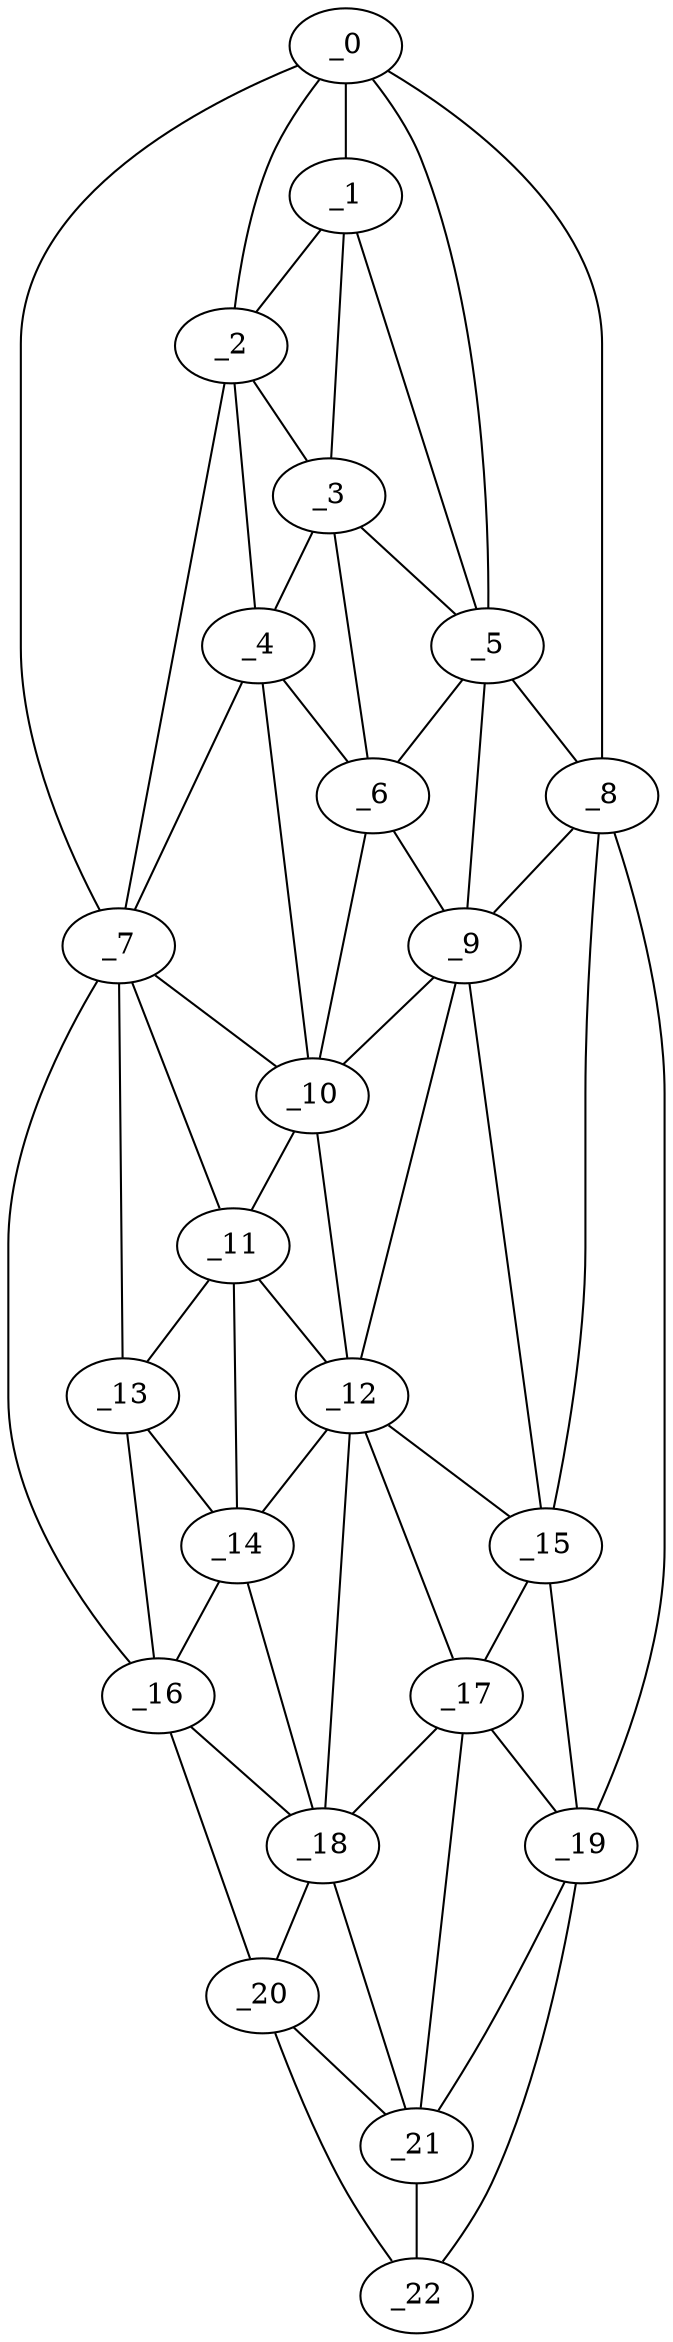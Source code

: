 graph "obj3__0.gxl" {
	_0	 [x=5,
		y=69];
	_1	 [x=19,
		y=66];
	_0 -- _1	 [valence=1];
	_2	 [x=25,
		y=58];
	_0 -- _2	 [valence=1];
	_5	 [x=40,
		y=74];
	_0 -- _5	 [valence=2];
	_7	 [x=49,
		y=42];
	_0 -- _7	 [valence=1];
	_8	 [x=51,
		y=76];
	_0 -- _8	 [valence=1];
	_1 -- _2	 [valence=2];
	_3	 [x=36,
		y=70];
	_1 -- _3	 [valence=2];
	_1 -- _5	 [valence=1];
	_2 -- _3	 [valence=2];
	_4	 [x=40,
		y=55];
	_2 -- _4	 [valence=2];
	_2 -- _7	 [valence=2];
	_3 -- _4	 [valence=2];
	_3 -- _5	 [valence=1];
	_6	 [x=46,
		y=60];
	_3 -- _6	 [valence=2];
	_4 -- _6	 [valence=2];
	_4 -- _7	 [valence=1];
	_10	 [x=55,
		y=54];
	_4 -- _10	 [valence=2];
	_5 -- _6	 [valence=2];
	_5 -- _8	 [valence=2];
	_9	 [x=54,
		y=68];
	_5 -- _9	 [valence=2];
	_6 -- _9	 [valence=1];
	_6 -- _10	 [valence=2];
	_7 -- _10	 [valence=1];
	_11	 [x=72,
		y=44];
	_7 -- _11	 [valence=2];
	_13	 [x=80,
		y=39];
	_7 -- _13	 [valence=2];
	_16	 [x=92,
		y=37];
	_7 -- _16	 [valence=1];
	_8 -- _9	 [valence=2];
	_15	 [x=86,
		y=79];
	_8 -- _15	 [valence=2];
	_19	 [x=116,
		y=82];
	_8 -- _19	 [valence=1];
	_9 -- _10	 [valence=2];
	_12	 [x=79,
		y=56];
	_9 -- _12	 [valence=2];
	_9 -- _15	 [valence=1];
	_10 -- _11	 [valence=1];
	_10 -- _12	 [valence=2];
	_11 -- _12	 [valence=2];
	_11 -- _13	 [valence=2];
	_14	 [x=82,
		y=50];
	_11 -- _14	 [valence=2];
	_12 -- _14	 [valence=1];
	_12 -- _15	 [valence=1];
	_17	 [x=93,
		y=76];
	_12 -- _17	 [valence=2];
	_18	 [x=100,
		y=54];
	_12 -- _18	 [valence=1];
	_13 -- _14	 [valence=2];
	_13 -- _16	 [valence=2];
	_14 -- _16	 [valence=2];
	_14 -- _18	 [valence=2];
	_15 -- _17	 [valence=2];
	_15 -- _19	 [valence=1];
	_16 -- _18	 [valence=2];
	_20	 [x=122,
		y=59];
	_16 -- _20	 [valence=1];
	_17 -- _18	 [valence=1];
	_17 -- _19	 [valence=2];
	_21	 [x=122,
		y=66];
	_17 -- _21	 [valence=2];
	_18 -- _20	 [valence=2];
	_18 -- _21	 [valence=2];
	_19 -- _21	 [valence=2];
	_22	 [x=127,
		y=74];
	_19 -- _22	 [valence=1];
	_20 -- _21	 [valence=1];
	_20 -- _22	 [valence=1];
	_21 -- _22	 [valence=2];
}

